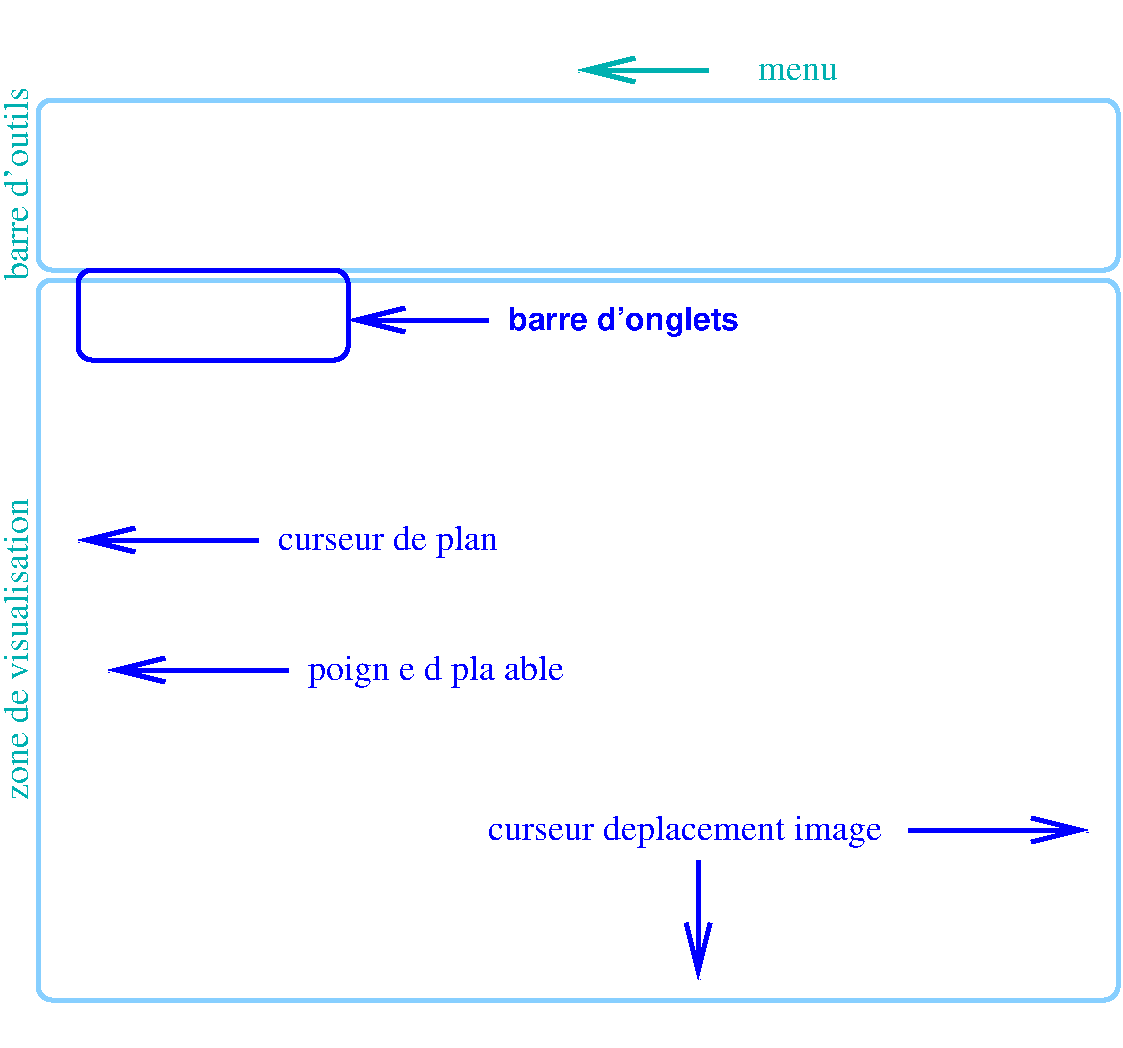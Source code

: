 #FIG 3.2  Produced by xfig version 3.2.5b
Landscape
Center
Inches
Letter  
100.00
Single
-2
1200 2
2 1 0 3 1 7 49 -1 -1 0.000 0 0 -1 0 1 2
	0 0 3.00 180.00 360.00
	 2625 4425 3975 4425
2 1 0 3 1 7 49 -1 -1 0.000 0 0 -1 1 0 2
	0 0 3.00 180.00 360.00
	 7275 6825 7275 7725
2 1 0 3 1 7 49 -1 -1 0.000 0 0 -1 1 0 2
	0 0 3.00 180.00 360.00
	 8850 6600 10200 6600
2 4 0 3 11 7 50 -1 -1 0.000 0 0 7 0 0 5
	 10425 7875 2325 7875 2325 2475 10425 2475 10425 7875
2 4 0 3 11 7 50 -1 -1 0.000 0 0 7 0 0 5
	 10425 2400 2325 2400 2325 1125 10425 1125 10425 2400
2 1 0 3 1 7 50 -1 -1 0.000 0 0 -1 1 0 2
	0 0 3.00 180.00 360.00
	 5700 2775 4650 2775
2 4 0 3 1 7 50 -1 -1 0.000 0 0 7 0 0 5
	 4650 3075 2625 3075 2625 2400 4650 2400 4650 3075
2 1 0 3 1 7 49 -1 -1 0.000 0 0 -1 0 1 2
	0 0 3.00 180.00 360.00
	 2850 5400 4200 5400
2 1 0 3 16 7 50 -1 -1 0.000 0 0 -1 0 1 2
	0 0 3.00 180.00 360.00
	 6375 900 7350 900
2 5 0 1 0 -1 51 -1 -1 0.000 0 0 -1 0 0 5
	0 xflow-main.png
	 2400 375 10335 375 10335 8235 2400 8235 2400 375
4 0 1 50 -1 0 18 0.0000 4 255 1755 4125 4500 curseur de plan\001
4 0 1 50 -1 0 18 0.0000 4 255 3120 5700 6675 curseur deplacement image\001
4 0 16 50 -1 0 18 1.5708 4 195 2370 2250 6375 zone de visualisation\001
4 0 16 50 -1 0 18 1.5708 4 195 1500 2250 2475 barre d'outils\001
4 0 1 50 -1 18 16 0.0000 4 270 2025 5850 2850 barre d'onglets\001
4 0 1 50 -1 0 18 0.0000 4 255 2130 4350 5475 poign\351e d\351pla\347able\001
4 0 16 50 -1 0 18 0.0000 4 135 645 7725 975 menu\001
